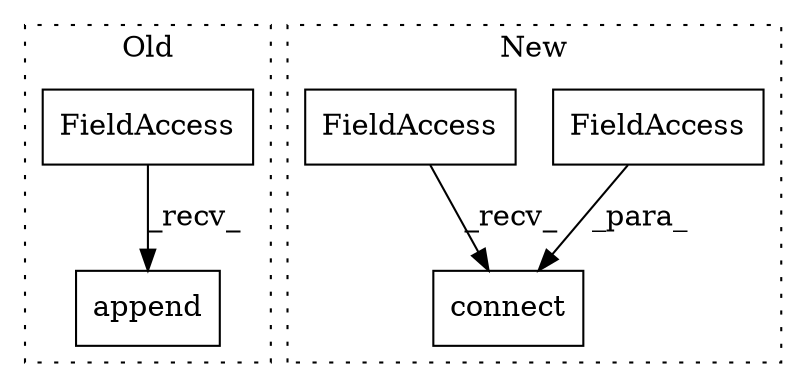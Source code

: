 digraph G {
subgraph cluster0 {
1 [label="append" a="32" s="5968,5985" l="7,1" shape="box"];
5 [label="FieldAccess" a="22" s="5953" l="14" shape="box"];
label = "Old";
style="dotted";
}
subgraph cluster1 {
2 [label="connect" a="32" s="5393,5424" l="8,1" shape="box"];
3 [label="FieldAccess" a="22" s="5401" l="23" shape="box"];
4 [label="FieldAccess" a="22" s="5345" l="47" shape="box"];
label = "New";
style="dotted";
}
3 -> 2 [label="_para_"];
4 -> 2 [label="_recv_"];
5 -> 1 [label="_recv_"];
}